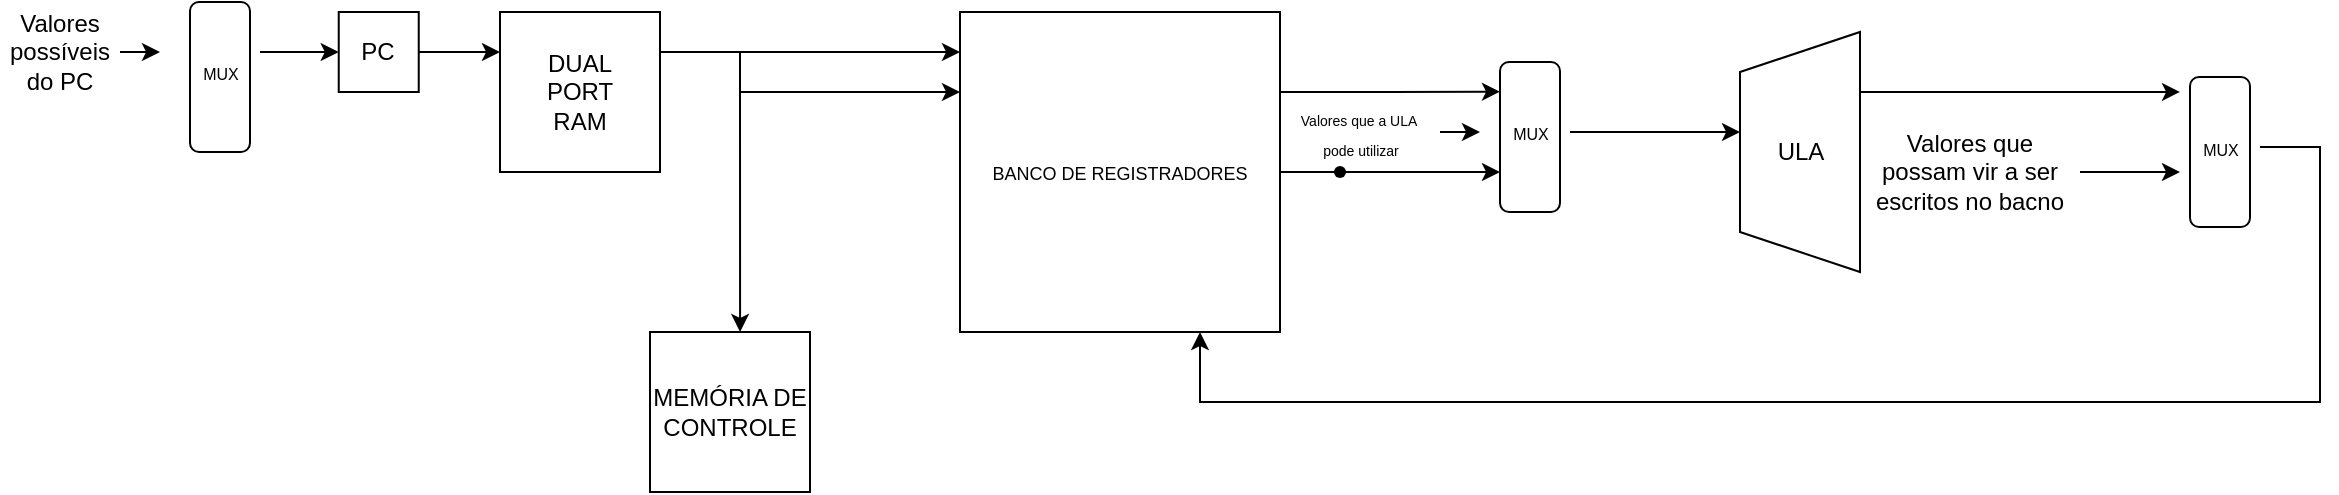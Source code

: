 <mxfile version="26.2.14">
  <diagram name="Página-1" id="lB6uuaJjfKBQThTT5O2M">
    <mxGraphModel dx="1668" dy="643" grid="1" gridSize="10" guides="1" tooltips="1" connect="1" arrows="1" fold="1" page="1" pageScale="1" pageWidth="827" pageHeight="1169" math="0" shadow="0">
      <root>
        <mxCell id="0" />
        <mxCell id="1" parent="0" />
        <mxCell id="GVdBxq70To4M7T33F03A-6" style="edgeStyle=orthogonalEdgeStyle;rounded=0;orthogonalLoop=1;jettySize=auto;html=1;" parent="1" edge="1" source="GVdBxq70To4M7T33F03A-2">
          <mxGeometry relative="1" as="geometry">
            <mxPoint x="280" y="105" as="targetPoint" />
            <mxPoint x="160" y="105" as="sourcePoint" />
          </mxGeometry>
        </mxCell>
        <mxCell id="GVdBxq70To4M7T33F03A-12" style="edgeStyle=orthogonalEdgeStyle;rounded=0;orthogonalLoop=1;jettySize=auto;html=1;exitX=1;exitY=0.25;exitDx=0;exitDy=0;entryX=0;entryY=0.125;entryDx=0;entryDy=0;entryPerimeter=0;" parent="1" source="GVdBxq70To4M7T33F03A-7" target="GVdBxq70To4M7T33F03A-13" edge="1">
          <mxGeometry relative="1" as="geometry">
            <mxPoint x="400" y="105.048" as="targetPoint" />
          </mxGeometry>
        </mxCell>
        <mxCell id="GVdBxq70To4M7T33F03A-15" style="edgeStyle=orthogonalEdgeStyle;rounded=0;orthogonalLoop=1;jettySize=auto;html=1;exitX=1;exitY=0.25;exitDx=0;exitDy=0;entryX=0;entryY=0.25;entryDx=0;entryDy=0;" parent="1" source="GVdBxq70To4M7T33F03A-7" target="GVdBxq70To4M7T33F03A-13" edge="1">
          <mxGeometry relative="1" as="geometry">
            <mxPoint x="440" y="155" as="targetPoint" />
            <Array as="points">
              <mxPoint x="400" y="105" />
              <mxPoint x="400" y="125" />
            </Array>
          </mxGeometry>
        </mxCell>
        <mxCell id="GVdBxq70To4M7T33F03A-20" style="edgeStyle=orthogonalEdgeStyle;rounded=0;orthogonalLoop=1;jettySize=auto;html=1;exitX=1;exitY=0.25;exitDx=0;exitDy=0;entryX=0.563;entryY=0;entryDx=0;entryDy=0;entryPerimeter=0;" parent="1" source="GVdBxq70To4M7T33F03A-7" edge="1" target="FG7sZSd8x5ParOeCWbwj-13">
          <mxGeometry relative="1" as="geometry">
            <mxPoint x="520" y="325" as="targetPoint" />
            <Array as="points">
              <mxPoint x="400" y="105" />
            </Array>
          </mxGeometry>
        </mxCell>
        <mxCell id="GVdBxq70To4M7T33F03A-7" value="DUAL&lt;br&gt;PORT&lt;br&gt;RAM" style="whiteSpace=wrap;html=1;" parent="1" vertex="1">
          <mxGeometry x="280" y="85" width="80" height="80" as="geometry" />
        </mxCell>
        <mxCell id="GVdBxq70To4M7T33F03A-25" style="edgeStyle=orthogonalEdgeStyle;rounded=0;orthogonalLoop=1;jettySize=auto;html=1;exitX=1;exitY=0.5;exitDx=0;exitDy=0;" parent="1" source="GVdBxq70To4M7T33F03A-13" edge="1">
          <mxGeometry relative="1" as="geometry">
            <mxPoint x="780" y="165" as="targetPoint" />
            <mxPoint x="680" y="165" as="sourcePoint" />
          </mxGeometry>
        </mxCell>
        <mxCell id="FG7sZSd8x5ParOeCWbwj-15" style="edgeStyle=orthogonalEdgeStyle;rounded=0;orthogonalLoop=1;jettySize=auto;html=1;exitX=1;exitY=0.25;exitDx=0;exitDy=0;" edge="1" parent="1" source="GVdBxq70To4M7T33F03A-13">
          <mxGeometry relative="1" as="geometry">
            <mxPoint x="780" y="124.857" as="targetPoint" />
          </mxGeometry>
        </mxCell>
        <mxCell id="GVdBxq70To4M7T33F03A-13" value="&lt;font style=&quot;font-size: 9px;&quot;&gt;BANCO DE REGISTRADORES&lt;/font&gt;" style="whiteSpace=wrap;html=1;" parent="1" vertex="1">
          <mxGeometry x="510" y="85" width="160" height="160" as="geometry" />
        </mxCell>
        <mxCell id="FG7sZSd8x5ParOeCWbwj-25" style="edgeStyle=orthogonalEdgeStyle;rounded=0;orthogonalLoop=1;jettySize=auto;html=1;exitX=0.75;exitY=1;exitDx=0;exitDy=0;" edge="1" parent="1" source="GVdBxq70To4M7T33F03A-17">
          <mxGeometry relative="1" as="geometry">
            <mxPoint x="1120" y="124.951" as="targetPoint" />
          </mxGeometry>
        </mxCell>
        <mxCell id="GVdBxq70To4M7T33F03A-17" value="" style="shape=trapezoid;perimeter=trapezoidPerimeter;whiteSpace=wrap;html=1;fixedSize=1;rotation=-90;" parent="1" vertex="1">
          <mxGeometry x="870" y="125" width="120" height="60" as="geometry" />
        </mxCell>
        <mxCell id="GVdBxq70To4M7T33F03A-32" value="" style="group" parent="1" vertex="1" connectable="0">
          <mxGeometry x="775" y="110" width="40" height="75" as="geometry" />
        </mxCell>
        <mxCell id="GVdBxq70To4M7T33F03A-26" value="" style="rounded=1;whiteSpace=wrap;html=1;rotation=-90;" parent="GVdBxq70To4M7T33F03A-32" vertex="1">
          <mxGeometry x="-17.5" y="22.5" width="75" height="30" as="geometry" />
        </mxCell>
        <mxCell id="GVdBxq70To4M7T33F03A-31" value="&lt;font style=&quot;font-size: 8px;&quot;&gt;MUX&lt;/font&gt;" style="text;html=1;align=center;verticalAlign=middle;resizable=0;points=[];autosize=1;strokeColor=none;fillColor=none;" parent="GVdBxq70To4M7T33F03A-32" vertex="1">
          <mxGeometry y="20" width="40" height="30" as="geometry" />
        </mxCell>
        <mxCell id="GVdBxq70To4M7T33F03A-33" value="" style="group" parent="1" vertex="1" connectable="0">
          <mxGeometry x="1120" y="117.5" width="40" height="75" as="geometry" />
        </mxCell>
        <mxCell id="GVdBxq70To4M7T33F03A-34" value="" style="rounded=1;whiteSpace=wrap;html=1;rotation=-90;" parent="GVdBxq70To4M7T33F03A-33" vertex="1">
          <mxGeometry x="-17.5" y="22.5" width="75" height="30" as="geometry" />
        </mxCell>
        <mxCell id="GVdBxq70To4M7T33F03A-35" value="&lt;font style=&quot;font-size: 8px;&quot;&gt;MUX&lt;/font&gt;" style="text;html=1;align=center;verticalAlign=middle;resizable=0;points=[];autosize=1;strokeColor=none;fillColor=none;" parent="GVdBxq70To4M7T33F03A-33" vertex="1">
          <mxGeometry y="20" width="40" height="30" as="geometry" />
        </mxCell>
        <mxCell id="GVdBxq70To4M7T33F03A-38" value="" style="shape=waypoint;sketch=0;size=6;pointerEvents=1;points=[];fillColor=none;resizable=0;rotatable=0;perimeter=centerPerimeter;snapToPoint=1;" parent="1" vertex="1">
          <mxGeometry x="690" y="155" width="20" height="20" as="geometry" />
        </mxCell>
        <mxCell id="GVdBxq70To4M7T33F03A-46" value="ULA" style="text;html=1;align=center;verticalAlign=middle;resizable=0;points=[];autosize=1;strokeColor=none;fillColor=none;" parent="1" vertex="1">
          <mxGeometry x="905" y="140" width="50" height="30" as="geometry" />
        </mxCell>
        <mxCell id="GVdBxq70To4M7T33F03A-2" value="PC" style="whiteSpace=wrap;html=1;" parent="1" vertex="1">
          <mxGeometry x="199.37" y="85" width="40" height="40" as="geometry" />
        </mxCell>
        <mxCell id="FG7sZSd8x5ParOeCWbwj-2" value="" style="group" vertex="1" connectable="0" parent="1">
          <mxGeometry x="120" y="80" width="40" height="75" as="geometry" />
        </mxCell>
        <mxCell id="FG7sZSd8x5ParOeCWbwj-3" value="" style="rounded=1;whiteSpace=wrap;html=1;rotation=-90;" vertex="1" parent="FG7sZSd8x5ParOeCWbwj-2">
          <mxGeometry x="-17.5" y="22.5" width="75" height="30" as="geometry" />
        </mxCell>
        <mxCell id="FG7sZSd8x5ParOeCWbwj-4" value="&lt;font style=&quot;font-size: 8px;&quot;&gt;MUX&lt;/font&gt;" style="text;html=1;align=center;verticalAlign=middle;resizable=0;points=[];autosize=1;strokeColor=none;fillColor=none;" vertex="1" parent="FG7sZSd8x5ParOeCWbwj-2">
          <mxGeometry y="20" width="40" height="30" as="geometry" />
        </mxCell>
        <mxCell id="FG7sZSd8x5ParOeCWbwj-7" style="edgeStyle=orthogonalEdgeStyle;rounded=0;orthogonalLoop=1;jettySize=auto;html=1;entryX=0;entryY=0.5;entryDx=0;entryDy=0;" edge="1" parent="1" source="FG7sZSd8x5ParOeCWbwj-4" target="GVdBxq70To4M7T33F03A-2">
          <mxGeometry relative="1" as="geometry">
            <Array as="points">
              <mxPoint x="190" y="105" />
              <mxPoint x="190" y="105" />
            </Array>
          </mxGeometry>
        </mxCell>
        <mxCell id="FG7sZSd8x5ParOeCWbwj-11" style="edgeStyle=orthogonalEdgeStyle;rounded=0;orthogonalLoop=1;jettySize=auto;html=1;exitX=1;exitY=0.5;exitDx=0;exitDy=0;" edge="1" parent="1" source="FG7sZSd8x5ParOeCWbwj-8">
          <mxGeometry relative="1" as="geometry">
            <mxPoint x="110" y="105.286" as="targetPoint" />
          </mxGeometry>
        </mxCell>
        <mxCell id="FG7sZSd8x5ParOeCWbwj-8" value="Valores possíveis do PC" style="text;html=1;align=center;verticalAlign=middle;whiteSpace=wrap;rounded=0;fontColor=light-dark(#000000,#000000);" vertex="1" parent="1">
          <mxGeometry x="30" y="90" width="60" height="30" as="geometry" />
        </mxCell>
        <mxCell id="FG7sZSd8x5ParOeCWbwj-13" value="MEMÓRIA DE CONTROLE" style="whiteSpace=wrap;html=1;" vertex="1" parent="1">
          <mxGeometry x="355" y="245" width="80" height="80" as="geometry" />
        </mxCell>
        <mxCell id="FG7sZSd8x5ParOeCWbwj-20" style="edgeStyle=orthogonalEdgeStyle;rounded=0;orthogonalLoop=1;jettySize=auto;html=1;" edge="1" parent="1" source="FG7sZSd8x5ParOeCWbwj-16">
          <mxGeometry relative="1" as="geometry">
            <mxPoint x="770" y="145" as="targetPoint" />
          </mxGeometry>
        </mxCell>
        <mxCell id="FG7sZSd8x5ParOeCWbwj-16" value="&lt;div&gt;&lt;font style=&quot;font-size: 7px; color: light-dark(rgb(0, 0, 0), rgb(0, 0, 0));&quot;&gt;Valores que a ULA&amp;nbsp;&lt;/font&gt;&lt;/div&gt;&lt;div&gt;&lt;font style=&quot;font-size: 7px; color: light-dark(rgb(0, 0, 0), rgb(0, 0, 0));&quot;&gt;pode utilizar&lt;/font&gt;&lt;/div&gt;" style="text;html=1;align=center;verticalAlign=middle;resizable=0;points=[];autosize=1;strokeColor=none;fillColor=none;" vertex="1" parent="1">
          <mxGeometry x="670" y="125" width="80" height="40" as="geometry" />
        </mxCell>
        <mxCell id="FG7sZSd8x5ParOeCWbwj-21" style="edgeStyle=orthogonalEdgeStyle;rounded=0;orthogonalLoop=1;jettySize=auto;html=1;entryX=0.583;entryY=0;entryDx=0;entryDy=0;entryPerimeter=0;" edge="1" parent="1" source="GVdBxq70To4M7T33F03A-31" target="GVdBxq70To4M7T33F03A-17">
          <mxGeometry relative="1" as="geometry" />
        </mxCell>
        <mxCell id="FG7sZSd8x5ParOeCWbwj-26" value="&lt;span style=&quot;color: light-dark(rgb(0, 0, 0), rgb(0, 0, 0));&quot;&gt;Valores que possam vir a ser escritos no bacno&lt;/span&gt;" style="text;strokeColor=none;align=center;fillColor=none;html=1;verticalAlign=middle;whiteSpace=wrap;rounded=0;" vertex="1" parent="1">
          <mxGeometry x="960" y="150" width="110" height="30" as="geometry" />
        </mxCell>
        <mxCell id="FG7sZSd8x5ParOeCWbwj-27" style="edgeStyle=orthogonalEdgeStyle;rounded=0;orthogonalLoop=1;jettySize=auto;html=1;entryX=0;entryY=0.917;entryDx=0;entryDy=0;entryPerimeter=0;" edge="1" parent="1" source="FG7sZSd8x5ParOeCWbwj-26" target="GVdBxq70To4M7T33F03A-35">
          <mxGeometry relative="1" as="geometry" />
        </mxCell>
        <mxCell id="FG7sZSd8x5ParOeCWbwj-28" style="edgeStyle=orthogonalEdgeStyle;rounded=0;orthogonalLoop=1;jettySize=auto;html=1;entryX=0.75;entryY=1;entryDx=0;entryDy=0;" edge="1" parent="1" source="GVdBxq70To4M7T33F03A-35" target="GVdBxq70To4M7T33F03A-13">
          <mxGeometry relative="1" as="geometry">
            <mxPoint x="590" y="325" as="targetPoint" />
            <Array as="points">
              <mxPoint x="1190" y="153" />
              <mxPoint x="1190" y="280" />
              <mxPoint x="630" y="280" />
            </Array>
          </mxGeometry>
        </mxCell>
      </root>
    </mxGraphModel>
  </diagram>
</mxfile>

